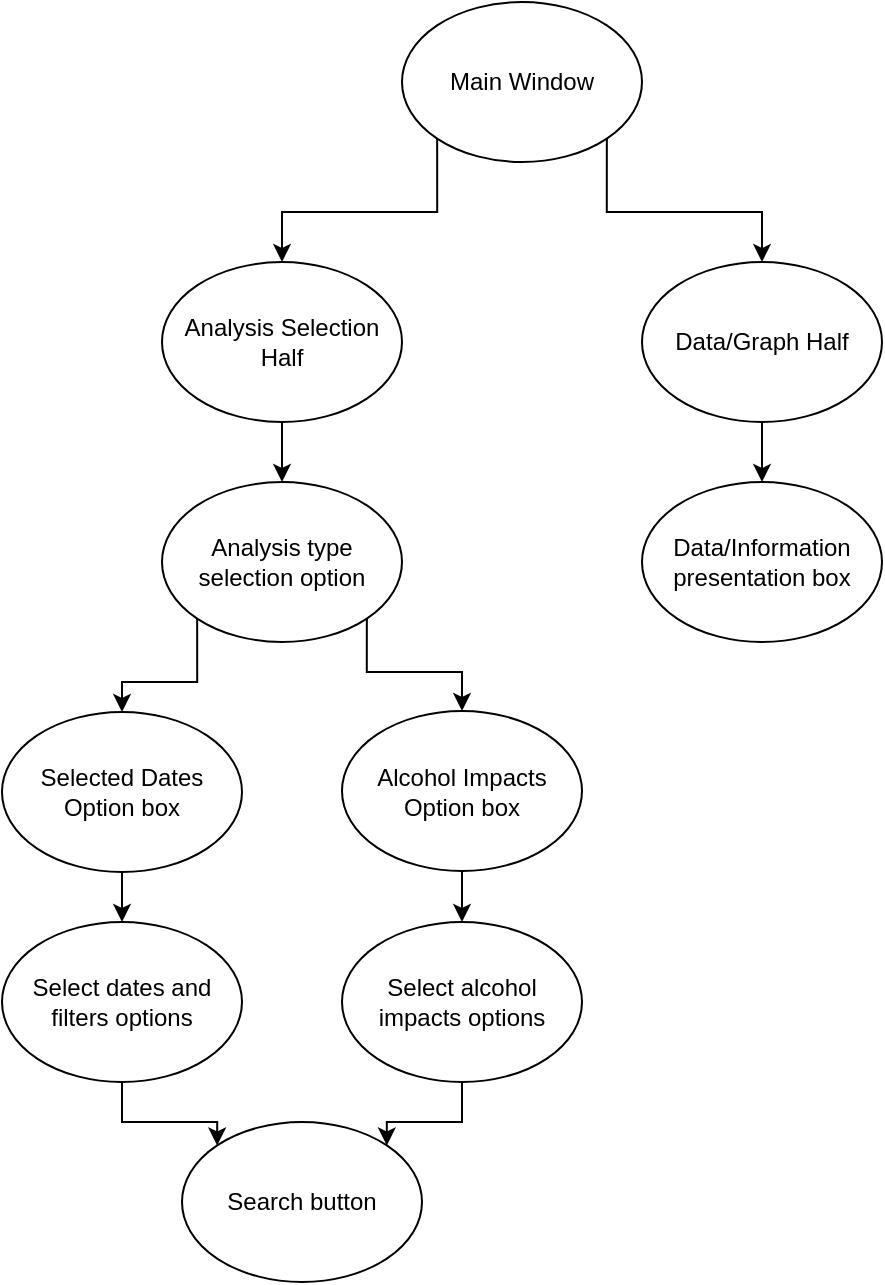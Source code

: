 <mxfile version="20.2.7" type="device"><diagram id="CEKnx3Sz0vnnJWwSZ4-A" name="Page-1"><mxGraphModel dx="1662" dy="794" grid="1" gridSize="10" guides="1" tooltips="1" connect="1" arrows="1" fold="1" page="1" pageScale="1" pageWidth="827" pageHeight="1169" math="0" shadow="0"><root><mxCell id="0"/><mxCell id="1" parent="0"/><mxCell id="Rc44_3BuvHOfQp6Gzbsf-5" style="edgeStyle=orthogonalEdgeStyle;rounded=0;orthogonalLoop=1;jettySize=auto;html=1;exitX=1;exitY=1;exitDx=0;exitDy=0;entryX=0.5;entryY=0;entryDx=0;entryDy=0;" edge="1" parent="1" source="Rc44_3BuvHOfQp6Gzbsf-1" target="Rc44_3BuvHOfQp6Gzbsf-2"><mxGeometry relative="1" as="geometry"/></mxCell><mxCell id="Rc44_3BuvHOfQp6Gzbsf-6" style="edgeStyle=orthogonalEdgeStyle;rounded=0;orthogonalLoop=1;jettySize=auto;html=1;exitX=0;exitY=1;exitDx=0;exitDy=0;entryX=0.5;entryY=0;entryDx=0;entryDy=0;" edge="1" parent="1" source="Rc44_3BuvHOfQp6Gzbsf-1" target="Rc44_3BuvHOfQp6Gzbsf-3"><mxGeometry relative="1" as="geometry"/></mxCell><mxCell id="Rc44_3BuvHOfQp6Gzbsf-1" value="Main Window" style="ellipse;whiteSpace=wrap;html=1;" vertex="1" parent="1"><mxGeometry x="310" y="150" width="120" height="80" as="geometry"/></mxCell><mxCell id="Rc44_3BuvHOfQp6Gzbsf-21" style="edgeStyle=orthogonalEdgeStyle;rounded=0;orthogonalLoop=1;jettySize=auto;html=1;exitX=0.5;exitY=1;exitDx=0;exitDy=0;entryX=0.5;entryY=0;entryDx=0;entryDy=0;" edge="1" parent="1" source="Rc44_3BuvHOfQp6Gzbsf-2" target="Rc44_3BuvHOfQp6Gzbsf-20"><mxGeometry relative="1" as="geometry"/></mxCell><mxCell id="Rc44_3BuvHOfQp6Gzbsf-2" value="Data/Graph Half" style="ellipse;whiteSpace=wrap;html=1;" vertex="1" parent="1"><mxGeometry x="430" y="280" width="120" height="80" as="geometry"/></mxCell><mxCell id="Rc44_3BuvHOfQp6Gzbsf-8" style="edgeStyle=orthogonalEdgeStyle;rounded=0;orthogonalLoop=1;jettySize=auto;html=1;exitX=0.5;exitY=1;exitDx=0;exitDy=0;entryX=0.5;entryY=0;entryDx=0;entryDy=0;" edge="1" parent="1" source="Rc44_3BuvHOfQp6Gzbsf-3" target="Rc44_3BuvHOfQp6Gzbsf-7"><mxGeometry relative="1" as="geometry"/></mxCell><mxCell id="Rc44_3BuvHOfQp6Gzbsf-3" value="Analysis Selection Half" style="ellipse;whiteSpace=wrap;html=1;" vertex="1" parent="1"><mxGeometry x="190" y="280" width="120" height="80" as="geometry"/></mxCell><mxCell id="Rc44_3BuvHOfQp6Gzbsf-11" style="edgeStyle=orthogonalEdgeStyle;rounded=0;orthogonalLoop=1;jettySize=auto;html=1;exitX=0;exitY=1;exitDx=0;exitDy=0;entryX=0.5;entryY=0;entryDx=0;entryDy=0;" edge="1" parent="1" source="Rc44_3BuvHOfQp6Gzbsf-7" target="Rc44_3BuvHOfQp6Gzbsf-9"><mxGeometry relative="1" as="geometry"/></mxCell><mxCell id="Rc44_3BuvHOfQp6Gzbsf-12" style="edgeStyle=orthogonalEdgeStyle;rounded=0;orthogonalLoop=1;jettySize=auto;html=1;exitX=1;exitY=1;exitDx=0;exitDy=0;entryX=0.5;entryY=0;entryDx=0;entryDy=0;" edge="1" parent="1" source="Rc44_3BuvHOfQp6Gzbsf-7" target="Rc44_3BuvHOfQp6Gzbsf-10"><mxGeometry relative="1" as="geometry"><Array as="points"><mxPoint x="292" y="485"/><mxPoint x="340" y="485"/></Array></mxGeometry></mxCell><mxCell id="Rc44_3BuvHOfQp6Gzbsf-7" value="Analysis type selection option" style="ellipse;whiteSpace=wrap;html=1;" vertex="1" parent="1"><mxGeometry x="190" y="390" width="120" height="80" as="geometry"/></mxCell><mxCell id="Rc44_3BuvHOfQp6Gzbsf-15" style="edgeStyle=orthogonalEdgeStyle;rounded=0;orthogonalLoop=1;jettySize=auto;html=1;exitX=0.5;exitY=1;exitDx=0;exitDy=0;entryX=0.5;entryY=0;entryDx=0;entryDy=0;" edge="1" parent="1" source="Rc44_3BuvHOfQp6Gzbsf-9" target="Rc44_3BuvHOfQp6Gzbsf-13"><mxGeometry relative="1" as="geometry"/></mxCell><mxCell id="Rc44_3BuvHOfQp6Gzbsf-9" value="Selected Dates Option box" style="ellipse;whiteSpace=wrap;html=1;" vertex="1" parent="1"><mxGeometry x="110" y="505" width="120" height="80" as="geometry"/></mxCell><mxCell id="Rc44_3BuvHOfQp6Gzbsf-16" style="edgeStyle=orthogonalEdgeStyle;rounded=0;orthogonalLoop=1;jettySize=auto;html=1;exitX=0.5;exitY=1;exitDx=0;exitDy=0;entryX=0.5;entryY=0;entryDx=0;entryDy=0;" edge="1" parent="1" source="Rc44_3BuvHOfQp6Gzbsf-10" target="Rc44_3BuvHOfQp6Gzbsf-14"><mxGeometry relative="1" as="geometry"/></mxCell><mxCell id="Rc44_3BuvHOfQp6Gzbsf-10" value="Alcohol Impacts Option box" style="ellipse;whiteSpace=wrap;html=1;" vertex="1" parent="1"><mxGeometry x="280" y="504.5" width="120" height="80" as="geometry"/></mxCell><mxCell id="Rc44_3BuvHOfQp6Gzbsf-18" style="edgeStyle=orthogonalEdgeStyle;rounded=0;orthogonalLoop=1;jettySize=auto;html=1;exitX=0.5;exitY=1;exitDx=0;exitDy=0;entryX=0;entryY=0;entryDx=0;entryDy=0;" edge="1" parent="1" source="Rc44_3BuvHOfQp6Gzbsf-13" target="Rc44_3BuvHOfQp6Gzbsf-17"><mxGeometry relative="1" as="geometry"/></mxCell><mxCell id="Rc44_3BuvHOfQp6Gzbsf-13" value="Select dates and filters options" style="ellipse;whiteSpace=wrap;html=1;" vertex="1" parent="1"><mxGeometry x="110" y="610" width="120" height="80" as="geometry"/></mxCell><mxCell id="Rc44_3BuvHOfQp6Gzbsf-19" style="edgeStyle=orthogonalEdgeStyle;rounded=0;orthogonalLoop=1;jettySize=auto;html=1;exitX=0.5;exitY=1;exitDx=0;exitDy=0;entryX=1;entryY=0;entryDx=0;entryDy=0;" edge="1" parent="1" source="Rc44_3BuvHOfQp6Gzbsf-14" target="Rc44_3BuvHOfQp6Gzbsf-17"><mxGeometry relative="1" as="geometry"/></mxCell><mxCell id="Rc44_3BuvHOfQp6Gzbsf-14" value="Select alcohol impacts options" style="ellipse;whiteSpace=wrap;html=1;" vertex="1" parent="1"><mxGeometry x="280" y="610" width="120" height="80" as="geometry"/></mxCell><mxCell id="Rc44_3BuvHOfQp6Gzbsf-17" value="Search button" style="ellipse;whiteSpace=wrap;html=1;" vertex="1" parent="1"><mxGeometry x="200" y="710" width="120" height="80" as="geometry"/></mxCell><mxCell id="Rc44_3BuvHOfQp6Gzbsf-20" value="Data/Information presentation box" style="ellipse;whiteSpace=wrap;html=1;" vertex="1" parent="1"><mxGeometry x="430" y="390" width="120" height="80" as="geometry"/></mxCell></root></mxGraphModel></diagram></mxfile>